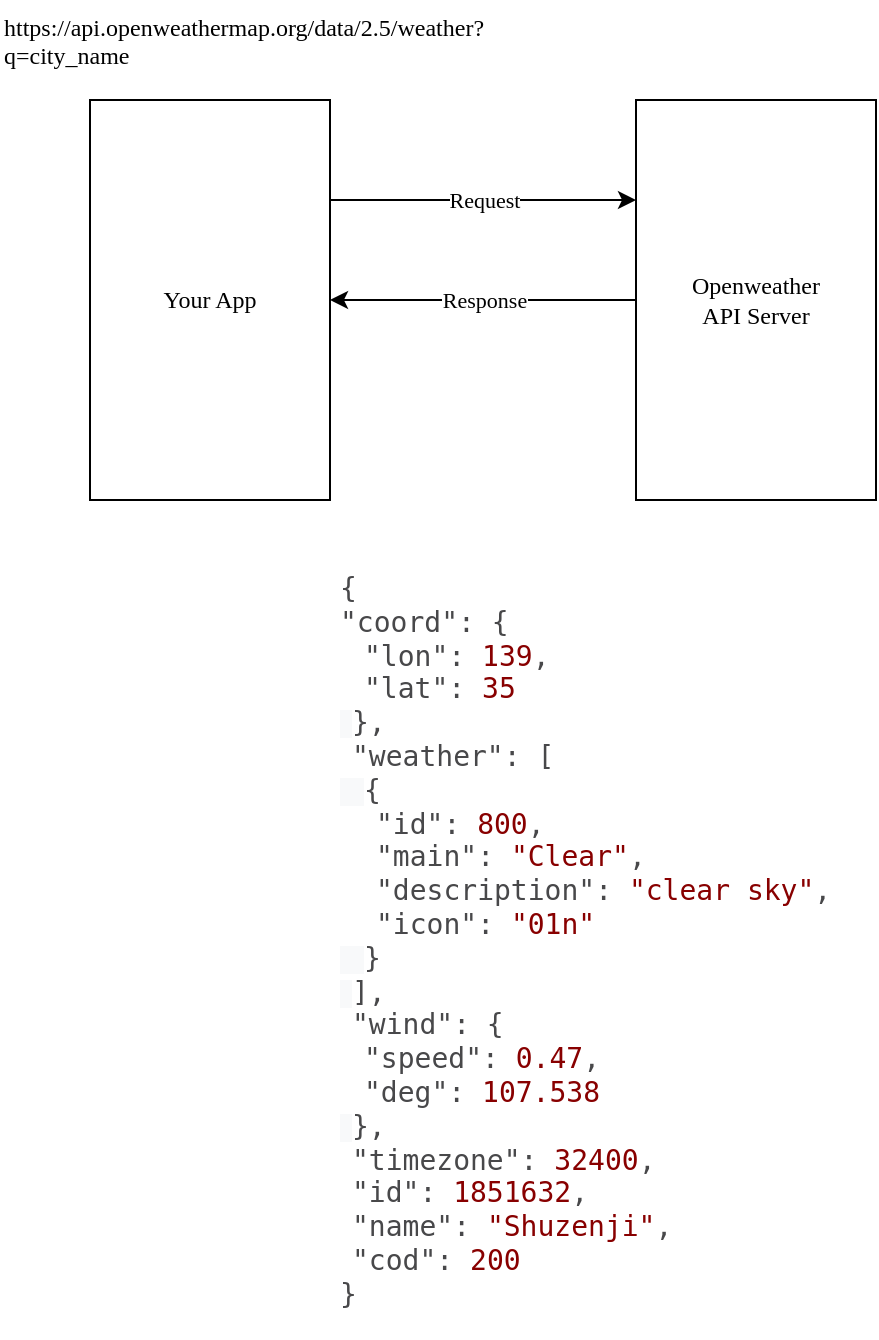 <mxfile version="16.5.2" type="device"><diagram id="uNcLB6y0tn6-iU9Ttsb1" name="Page-1"><mxGraphModel dx="2307" dy="1287" grid="1" gridSize="10" guides="1" tooltips="1" connect="1" arrows="1" fold="1" page="1" pageScale="1" pageWidth="827" pageHeight="1169" math="0" shadow="0"><root><mxCell id="0"/><mxCell id="1" parent="0"/><mxCell id="2PF_vob-Z4jA8gkE7g6v-3" value="Request" style="edgeStyle=orthogonalEdgeStyle;rounded=0;orthogonalLoop=1;jettySize=auto;html=1;exitX=1;exitY=0.25;exitDx=0;exitDy=0;entryX=0;entryY=0.25;entryDx=0;entryDy=0;fontFamily=Verdana;" edge="1" parent="1" source="yqjDtEkY5bziCPFp68pg-2" target="2PF_vob-Z4jA8gkE7g6v-1"><mxGeometry relative="1" as="geometry"/></mxCell><mxCell id="yqjDtEkY5bziCPFp68pg-2" value="Your App" style="rounded=0;whiteSpace=wrap;html=1;fontFamily=Verdana;" parent="1" vertex="1"><mxGeometry x="240" y="300" width="120" height="200" as="geometry"/></mxCell><mxCell id="2PF_vob-Z4jA8gkE7g6v-4" value="Response" style="edgeStyle=orthogonalEdgeStyle;rounded=0;orthogonalLoop=1;jettySize=auto;html=1;entryX=1;entryY=0.5;entryDx=0;entryDy=0;fontFamily=Verdana;" edge="1" parent="1" source="2PF_vob-Z4jA8gkE7g6v-1" target="yqjDtEkY5bziCPFp68pg-2"><mxGeometry relative="1" as="geometry"/></mxCell><mxCell id="2PF_vob-Z4jA8gkE7g6v-1" value="Openweather&lt;br&gt;API Server" style="rounded=0;whiteSpace=wrap;html=1;fontFamily=Verdana;" vertex="1" parent="1"><mxGeometry x="513" y="300" width="120" height="200" as="geometry"/></mxCell><UserObject label="https://api.openweathermap.org/data/2.5/weather?q=city_name" link="https://api.openweathermap.org/data/2.5/weather?q=city_name" id="2PF_vob-Z4jA8gkE7g6v-2"><mxCell style="text;whiteSpace=wrap;html=1;fontFamily=Verdana;" vertex="1" parent="1"><mxGeometry x="195" y="250" width="210" height="40" as="geometry"/></mxCell></UserObject><mxCell id="2PF_vob-Z4jA8gkE7g6v-5" value="&lt;span style=&quot;color: rgb(72 , 72 , 74) ; font-family: monospace ; font-size: 14px ; font-style: normal ; font-weight: 400 ; letter-spacing: normal ; text-indent: 0px ; text-transform: none ; word-spacing: 0px ; background-color: rgb(255 , 255 , 255) ; display: inline ; float: none&quot;&gt;{&lt;br&gt;&lt;/span&gt;&lt;span class=&quot;hljs-attr&quot; style=&quot;box-sizing: border-box ; color: rgb(72 , 72 , 74) ; font-family: monospace ; font-size: 14px ; font-style: normal ; font-weight: 400 ; letter-spacing: normal ; text-indent: 0px ; text-transform: none ; word-spacing: 0px&quot;&gt;&quot;coord&quot;&lt;/span&gt;&lt;span style=&quot;color: rgb(72 , 72 , 74) ; font-family: monospace ; font-size: 14px ; font-style: normal ; font-weight: 400 ; letter-spacing: normal ; text-indent: 0px ; text-transform: none ; word-spacing: 0px ; display: inline ; float: none&quot;&gt;&lt;span style=&quot;background-color: rgb(255 , 255 , 255)&quot;&gt;: {&lt;br&gt;&lt;/span&gt;&lt;/span&gt;&lt;span class=&quot;hljs-attr&quot; style=&quot;box-sizing: border-box ; color: rgb(72 , 72 , 74) ; font-family: monospace ; font-size: 14px ; font-style: normal ; font-weight: 400 ; letter-spacing: normal ; text-indent: 0px ; text-transform: none ; word-spacing: 0px&quot;&gt;&lt;span style=&quot;color: rgb(0 , 0 , 0) ; font-family: &amp;#34;verdana&amp;#34; ; font-size: 12px&quot;&gt;&amp;nbsp; &amp;nbsp;&amp;nbsp;&lt;/span&gt;&quot;lon&quot;&lt;/span&gt;&lt;span style=&quot;color: rgb(72 , 72 , 74) ; font-family: monospace ; font-size: 14px ; font-style: normal ; font-weight: 400 ; letter-spacing: normal ; text-indent: 0px ; text-transform: none ; word-spacing: 0px ; background-color: rgb(255 , 255 , 255) ; display: inline ; float: none&quot;&gt;: &lt;/span&gt;&lt;span class=&quot;hljs-number&quot; style=&quot;box-sizing: border-box ; color: rgb(136 , 0 , 0) ; font-family: monospace ; font-size: 14px ; font-style: normal ; font-weight: 400 ; letter-spacing: normal ; text-indent: 0px ; text-transform: none ; word-spacing: 0px&quot;&gt;139&lt;/span&gt;&lt;span style=&quot;color: rgb(72 , 72 , 74) ; font-family: monospace ; font-size: 14px ; font-style: normal ; font-weight: 400 ; letter-spacing: normal ; text-indent: 0px ; text-transform: none ; word-spacing: 0px ; background-color: rgb(255 , 255 , 255) ; display: inline ; float: none&quot;&gt;,&lt;br&gt;&lt;/span&gt;&lt;span class=&quot;hljs-attr&quot; style=&quot;box-sizing: border-box ; color: rgb(72 , 72 , 74) ; font-family: monospace ; font-size: 14px ; font-style: normal ; font-weight: 400 ; letter-spacing: normal ; text-indent: 0px ; text-transform: none ; word-spacing: 0px&quot;&gt;&lt;span style=&quot;color: rgb(0 , 0 , 0) ; font-family: &amp;#34;verdana&amp;#34; ; font-size: 12px&quot;&gt;&amp;nbsp; &amp;nbsp;&amp;nbsp;&lt;/span&gt;&quot;lat&quot;&lt;/span&gt;&lt;span style=&quot;color: rgb(72 , 72 , 74) ; font-family: monospace ; font-size: 14px ; font-style: normal ; font-weight: 400 ; letter-spacing: normal ; text-indent: 0px ; text-transform: none ; word-spacing: 0px ; background-color: rgb(255 , 255 , 255) ; display: inline ; float: none&quot;&gt;: &lt;/span&gt;&lt;span class=&quot;hljs-number&quot; style=&quot;box-sizing: border-box ; color: rgb(136 , 0 , 0) ; font-family: monospace ; font-size: 14px ; font-style: normal ; font-weight: 400 ; letter-spacing: normal ; text-indent: 0px ; text-transform: none ; word-spacing: 0px&quot;&gt;35&lt;br&gt;&lt;/span&gt;&lt;span style=&quot;color: rgb(72 , 72 , 74) ; font-family: monospace ; font-size: 14px ; font-style: normal ; font-weight: 400 ; letter-spacing: normal ; text-indent: 0px ; text-transform: none ; word-spacing: 0px ; background-color: rgb(255 , 255 , 255) ; display: inline ; float: none&quot;&gt;&lt;span style=&quot;color: rgb(0 , 0 , 0) ; font-family: &amp;#34;verdana&amp;#34; ; font-size: 12px ; background-color: rgb(248 , 249 , 250)&quot;&gt;&amp;nbsp;&amp;nbsp;&lt;/span&gt;},&lt;br&gt;     &lt;/span&gt;&lt;span class=&quot;hljs-attr&quot; style=&quot;box-sizing: border-box ; color: rgb(72 , 72 , 74) ; font-family: monospace ; font-size: 14px ; font-style: normal ; font-weight: 400 ; letter-spacing: normal ; text-indent: 0px ; text-transform: none ; word-spacing: 0px&quot;&gt;&lt;span style=&quot;color: rgb(0 , 0 , 0) ; font-family: &amp;#34;verdana&amp;#34; ; font-size: 12px&quot;&gt;&amp;nbsp;&amp;nbsp;&lt;/span&gt;&quot;weather&quot;&lt;/span&gt;&lt;span style=&quot;color: rgb(72 , 72 , 74) ; font-family: monospace ; font-size: 14px ; font-style: normal ; font-weight: 400 ; letter-spacing: normal ; text-indent: 0px ; text-transform: none ; word-spacing: 0px ; background-color: rgb(255 , 255 , 255) ; display: inline ; float: none&quot;&gt;: [&lt;br&gt;&lt;span style=&quot;color: rgb(0 , 0 , 0) ; font-family: &amp;#34;verdana&amp;#34; ; font-size: 12px ; background-color: rgb(248 , 249 , 250)&quot;&gt;&amp;nbsp; &amp;nbsp;&amp;nbsp;&lt;/span&gt;{&lt;br&gt;&lt;/span&gt;&lt;span class=&quot;hljs-attr&quot; style=&quot;box-sizing: border-box ; color: rgb(72 , 72 , 74) ; font-family: monospace ; font-size: 14px ; font-style: normal ; font-weight: 400 ; letter-spacing: normal ; text-indent: 0px ; text-transform: none ; word-spacing: 0px&quot;&gt;&lt;span style=&quot;color: rgb(0 , 0 , 0) ; font-family: &amp;#34;verdana&amp;#34; ; font-size: 12px&quot;&gt;&amp;nbsp; &amp;nbsp; &amp;nbsp;&amp;nbsp;&lt;/span&gt;&quot;id&quot;&lt;/span&gt;&lt;span style=&quot;color: rgb(72 , 72 , 74) ; font-family: monospace ; font-size: 14px ; font-style: normal ; font-weight: 400 ; letter-spacing: normal ; text-indent: 0px ; text-transform: none ; word-spacing: 0px ; background-color: rgb(255 , 255 , 255) ; display: inline ; float: none&quot;&gt;: &lt;/span&gt;&lt;span class=&quot;hljs-number&quot; style=&quot;box-sizing: border-box ; color: rgb(136 , 0 , 0) ; font-family: monospace ; font-size: 14px ; font-style: normal ; font-weight: 400 ; letter-spacing: normal ; text-indent: 0px ; text-transform: none ; word-spacing: 0px&quot;&gt;800&lt;/span&gt;&lt;span style=&quot;color: rgb(72 , 72 , 74) ; font-family: monospace ; font-size: 14px ; font-style: normal ; font-weight: 400 ; letter-spacing: normal ; text-indent: 0px ; text-transform: none ; word-spacing: 0px ; background-color: rgb(255 , 255 , 255) ; display: inline ; float: none&quot;&gt;,&lt;br&gt;&lt;/span&gt;&lt;span class=&quot;hljs-attr&quot; style=&quot;box-sizing: border-box ; color: rgb(72 , 72 , 74) ; font-family: monospace ; font-size: 14px ; font-style: normal ; font-weight: 400 ; letter-spacing: normal ; text-indent: 0px ; text-transform: none ; word-spacing: 0px&quot;&gt;&lt;span style=&quot;color: rgb(0 , 0 , 0) ; font-family: &amp;#34;verdana&amp;#34; ; font-size: 12px&quot;&gt;&amp;nbsp; &amp;nbsp; &amp;nbsp;&amp;nbsp;&lt;/span&gt;&quot;main&quot;&lt;/span&gt;&lt;span style=&quot;color: rgb(72 , 72 , 74) ; font-family: monospace ; font-size: 14px ; font-style: normal ; font-weight: 400 ; letter-spacing: normal ; text-indent: 0px ; text-transform: none ; word-spacing: 0px ; background-color: rgb(255 , 255 , 255) ; display: inline ; float: none&quot;&gt;: &lt;/span&gt;&lt;span class=&quot;hljs-string&quot; style=&quot;box-sizing: border-box ; color: rgb(136 , 0 , 0) ; font-family: monospace ; font-size: 14px ; font-style: normal ; font-weight: 400 ; letter-spacing: normal ; text-indent: 0px ; text-transform: none ; word-spacing: 0px&quot;&gt;&quot;Clear&quot;&lt;/span&gt;&lt;span style=&quot;color: rgb(72 , 72 , 74) ; font-family: monospace ; font-size: 14px ; font-style: normal ; font-weight: 400 ; letter-spacing: normal ; text-indent: 0px ; text-transform: none ; word-spacing: 0px ; background-color: rgb(255 , 255 , 255) ; display: inline ; float: none&quot;&gt;,&lt;br&gt;&lt;/span&gt;&lt;span class=&quot;hljs-attr&quot; style=&quot;box-sizing: border-box ; color: rgb(72 , 72 , 74) ; font-family: monospace ; font-size: 14px ; font-style: normal ; font-weight: 400 ; letter-spacing: normal ; text-indent: 0px ; text-transform: none ; word-spacing: 0px&quot;&gt;&lt;span style=&quot;color: rgb(0 , 0 , 0) ; font-family: &amp;#34;verdana&amp;#34; ; font-size: 12px&quot;&gt;&amp;nbsp; &amp;nbsp; &amp;nbsp;&amp;nbsp;&lt;/span&gt;&quot;description&quot;&lt;/span&gt;&lt;span style=&quot;color: rgb(72 , 72 , 74) ; font-family: monospace ; font-size: 14px ; font-style: normal ; font-weight: 400 ; letter-spacing: normal ; text-indent: 0px ; text-transform: none ; word-spacing: 0px ; background-color: rgb(255 , 255 , 255) ; display: inline ; float: none&quot;&gt;: &lt;/span&gt;&lt;span class=&quot;hljs-string&quot; style=&quot;box-sizing: border-box ; color: rgb(136 , 0 , 0) ; font-family: monospace ; font-size: 14px ; font-style: normal ; font-weight: 400 ; letter-spacing: normal ; text-indent: 0px ; text-transform: none ; word-spacing: 0px&quot;&gt;&quot;clear sky&quot;&lt;/span&gt;&lt;span style=&quot;color: rgb(72 , 72 , 74) ; font-family: monospace ; font-size: 14px ; font-style: normal ; font-weight: 400 ; letter-spacing: normal ; text-indent: 0px ; text-transform: none ; word-spacing: 0px ; background-color: rgb(255 , 255 , 255) ; display: inline ; float: none&quot;&gt;,&lt;br&gt;&lt;/span&gt;&lt;span class=&quot;hljs-attr&quot; style=&quot;box-sizing: border-box ; color: rgb(72 , 72 , 74) ; font-family: monospace ; font-size: 14px ; font-style: normal ; font-weight: 400 ; letter-spacing: normal ; text-indent: 0px ; text-transform: none ; word-spacing: 0px&quot;&gt;&lt;span style=&quot;color: rgb(0 , 0 , 0) ; font-family: &amp;#34;verdana&amp;#34; ; font-size: 12px&quot;&gt;&amp;nbsp; &amp;nbsp; &amp;nbsp;&amp;nbsp;&lt;/span&gt;&quot;icon&quot;&lt;/span&gt;&lt;span style=&quot;color: rgb(72 , 72 , 74) ; font-family: monospace ; font-size: 14px ; font-style: normal ; font-weight: 400 ; letter-spacing: normal ; text-indent: 0px ; text-transform: none ; word-spacing: 0px ; background-color: rgb(255 , 255 , 255) ; display: inline ; float: none&quot;&gt;: &lt;/span&gt;&lt;span class=&quot;hljs-string&quot; style=&quot;box-sizing: border-box ; color: rgb(136 , 0 , 0) ; font-family: monospace ; font-size: 14px ; font-style: normal ; font-weight: 400 ; letter-spacing: normal ; text-indent: 0px ; text-transform: none ; word-spacing: 0px&quot;&gt;&quot;01n&quot;&lt;/span&gt;&lt;span style=&quot;color: rgb(72 , 72 , 74) ; font-family: monospace ; font-size: 14px ; font-style: normal ; font-weight: 400 ; letter-spacing: normal ; text-indent: 0px ; text-transform: none ; word-spacing: 0px ; background-color: rgb(255 , 255 , 255) ; display: inline ; float: none&quot;&gt;&lt;br&gt;&lt;span style=&quot;color: rgb(0 , 0 , 0) ; font-family: &amp;#34;verdana&amp;#34; ; font-size: 12px ; background-color: rgb(248 , 249 , 250)&quot;&gt;&amp;nbsp; &amp;nbsp;&amp;nbsp;&lt;/span&gt;}&lt;br&gt;&lt;span style=&quot;color: rgb(0 , 0 , 0) ; font-family: &amp;#34;verdana&amp;#34; ; font-size: 12px ; background-color: rgb(248 , 249 , 250)&quot;&gt;&amp;nbsp;&amp;nbsp;&lt;/span&gt;],&lt;/span&gt;&lt;span style=&quot;color: rgb(72 , 72 , 74) ; font-family: monospace ; font-size: 14px ; font-style: normal ; font-weight: 400 ; letter-spacing: normal ; text-indent: 0px ; text-transform: none ; word-spacing: 0px ; background-color: rgb(255 , 255 , 255) ; display: inline ; float: none&quot;&gt;&lt;br&gt;&lt;/span&gt;&lt;span class=&quot;hljs-attr&quot; style=&quot;box-sizing: border-box ; color: rgb(72 , 72 , 74) ; font-family: monospace ; font-size: 14px ; font-style: normal ; font-weight: 400 ; letter-spacing: normal ; text-indent: 0px ; text-transform: none ; word-spacing: 0px&quot;&gt;&lt;span style=&quot;color: rgb(0 , 0 , 0) ; font-family: &amp;#34;verdana&amp;#34; ; font-size: 12px&quot;&gt;&amp;nbsp;&amp;nbsp;&lt;/span&gt;&quot;wind&quot;&lt;/span&gt;&lt;span style=&quot;color: rgb(72 , 72 , 74) ; font-family: monospace ; font-size: 14px ; font-style: normal ; font-weight: 400 ; letter-spacing: normal ; text-indent: 0px ; text-transform: none ; word-spacing: 0px ; background-color: rgb(255 , 255 , 255) ; display: inline ; float: none&quot;&gt;: {&lt;br&gt;&lt;/span&gt;&lt;span class=&quot;hljs-attr&quot; style=&quot;box-sizing: border-box ; color: rgb(72 , 72 , 74) ; font-family: monospace ; font-size: 14px ; font-style: normal ; font-weight: 400 ; letter-spacing: normal ; text-indent: 0px ; text-transform: none ; word-spacing: 0px&quot;&gt;&lt;span style=&quot;color: rgb(0 , 0 , 0) ; font-family: &amp;#34;verdana&amp;#34; ; font-size: 12px&quot;&gt;&amp;nbsp; &amp;nbsp;&amp;nbsp;&lt;/span&gt;&quot;speed&quot;&lt;/span&gt;&lt;span style=&quot;color: rgb(72 , 72 , 74) ; font-family: monospace ; font-size: 14px ; font-style: normal ; font-weight: 400 ; letter-spacing: normal ; text-indent: 0px ; text-transform: none ; word-spacing: 0px ; background-color: rgb(255 , 255 , 255) ; display: inline ; float: none&quot;&gt;: &lt;/span&gt;&lt;span class=&quot;hljs-number&quot; style=&quot;box-sizing: border-box ; color: rgb(136 , 0 , 0) ; font-family: monospace ; font-size: 14px ; font-style: normal ; font-weight: 400 ; letter-spacing: normal ; text-indent: 0px ; text-transform: none ; word-spacing: 0px&quot;&gt;0.47&lt;/span&gt;&lt;span style=&quot;color: rgb(72 , 72 , 74) ; font-family: monospace ; font-size: 14px ; font-style: normal ; font-weight: 400 ; letter-spacing: normal ; text-indent: 0px ; text-transform: none ; word-spacing: 0px ; background-color: rgb(255 , 255 , 255) ; display: inline ; float: none&quot;&gt;,&lt;br&gt;&lt;/span&gt;&lt;span class=&quot;hljs-attr&quot; style=&quot;box-sizing: border-box ; color: rgb(72 , 72 , 74) ; font-family: monospace ; font-size: 14px ; font-style: normal ; font-weight: 400 ; letter-spacing: normal ; text-indent: 0px ; text-transform: none ; word-spacing: 0px&quot;&gt;&lt;span style=&quot;color: rgb(0 , 0 , 0) ; font-family: &amp;#34;verdana&amp;#34; ; font-size: 12px&quot;&gt;&amp;nbsp; &amp;nbsp;&amp;nbsp;&lt;/span&gt;&quot;deg&quot;&lt;/span&gt;&lt;span style=&quot;color: rgb(72 , 72 , 74) ; font-family: monospace ; font-size: 14px ; font-style: normal ; font-weight: 400 ; letter-spacing: normal ; text-indent: 0px ; text-transform: none ; word-spacing: 0px ; background-color: rgb(255 , 255 , 255) ; display: inline ; float: none&quot;&gt;: &lt;/span&gt;&lt;span class=&quot;hljs-number&quot; style=&quot;box-sizing: border-box ; color: rgb(136 , 0 , 0) ; font-family: monospace ; font-size: 14px ; font-style: normal ; font-weight: 400 ; letter-spacing: normal ; text-indent: 0px ; text-transform: none ; word-spacing: 0px&quot;&gt;107.538&lt;/span&gt;&lt;span style=&quot;color: rgb(72 , 72 , 74) ; font-family: monospace ; font-size: 14px ; font-style: normal ; font-weight: 400 ; letter-spacing: normal ; text-indent: 0px ; text-transform: none ; word-spacing: 0px ; background-color: rgb(255 , 255 , 255) ; display: inline ; float: none&quot;&gt;&lt;br&gt;&lt;span style=&quot;color: rgb(0 , 0 , 0) ; font-family: &amp;#34;verdana&amp;#34; ; font-size: 12px ; background-color: rgb(248 , 249 , 250)&quot;&gt;&amp;nbsp;&amp;nbsp;&lt;/span&gt;},&lt;/span&gt;&lt;span style=&quot;color: rgb(72 , 72 , 74) ; font-family: monospace ; font-size: 14px ; font-style: normal ; font-weight: 400 ; letter-spacing: normal ; text-indent: 0px ; text-transform: none ; word-spacing: 0px ; background-color: rgb(255 , 255 , 255) ; display: inline ; float: none&quot;&gt;&lt;br&gt;&lt;/span&gt;&lt;span class=&quot;hljs-attr&quot; style=&quot;box-sizing: border-box ; color: rgb(72 , 72 , 74) ; font-family: monospace ; font-size: 14px ; font-style: normal ; font-weight: 400 ; letter-spacing: normal ; text-indent: 0px ; text-transform: none ; word-spacing: 0px&quot;&gt;&lt;span style=&quot;color: rgb(0 , 0 , 0) ; font-family: &amp;#34;verdana&amp;#34; ; font-size: 12px&quot;&gt;&amp;nbsp;&amp;nbsp;&lt;/span&gt;&quot;timezone&quot;&lt;/span&gt;&lt;span style=&quot;color: rgb(72 , 72 , 74) ; font-family: monospace ; font-size: 14px ; font-style: normal ; font-weight: 400 ; letter-spacing: normal ; text-indent: 0px ; text-transform: none ; word-spacing: 0px ; background-color: rgb(255 , 255 , 255) ; display: inline ; float: none&quot;&gt;: &lt;/span&gt;&lt;span class=&quot;hljs-number&quot; style=&quot;box-sizing: border-box ; color: rgb(136 , 0 , 0) ; font-family: monospace ; font-size: 14px ; font-style: normal ; font-weight: 400 ; letter-spacing: normal ; text-indent: 0px ; text-transform: none ; word-spacing: 0px&quot;&gt;32400&lt;/span&gt;&lt;span style=&quot;color: rgb(72 , 72 , 74) ; font-family: monospace ; font-size: 14px ; font-style: normal ; font-weight: 400 ; letter-spacing: normal ; text-indent: 0px ; text-transform: none ; word-spacing: 0px ; background-color: rgb(255 , 255 , 255) ; display: inline ; float: none&quot;&gt;,&lt;br&gt;&lt;/span&gt;&lt;span class=&quot;hljs-attr&quot; style=&quot;box-sizing: border-box ; color: rgb(72 , 72 , 74) ; font-family: monospace ; font-size: 14px ; font-style: normal ; font-weight: 400 ; letter-spacing: normal ; text-indent: 0px ; text-transform: none ; word-spacing: 0px&quot;&gt;&lt;span style=&quot;color: rgb(0 , 0 , 0) ; font-family: &amp;#34;verdana&amp;#34; ; font-size: 12px&quot;&gt;&amp;nbsp;&amp;nbsp;&lt;/span&gt;&quot;id&quot;&lt;/span&gt;&lt;span style=&quot;color: rgb(72 , 72 , 74) ; font-family: monospace ; font-size: 14px ; font-style: normal ; font-weight: 400 ; letter-spacing: normal ; text-indent: 0px ; text-transform: none ; word-spacing: 0px ; background-color: rgb(255 , 255 , 255) ; display: inline ; float: none&quot;&gt;: &lt;/span&gt;&lt;span class=&quot;hljs-number&quot; style=&quot;box-sizing: border-box ; color: rgb(136 , 0 , 0) ; font-family: monospace ; font-size: 14px ; font-style: normal ; font-weight: 400 ; letter-spacing: normal ; text-indent: 0px ; text-transform: none ; word-spacing: 0px&quot;&gt;1851632&lt;/span&gt;&lt;span style=&quot;color: rgb(72 , 72 , 74) ; font-family: monospace ; font-size: 14px ; font-style: normal ; font-weight: 400 ; letter-spacing: normal ; text-indent: 0px ; text-transform: none ; word-spacing: 0px ; background-color: rgb(255 , 255 , 255) ; display: inline ; float: none&quot;&gt;,&lt;br&gt;&lt;/span&gt;&lt;span class=&quot;hljs-attr&quot; style=&quot;box-sizing: border-box ; color: rgb(72 , 72 , 74) ; font-family: monospace ; font-size: 14px ; font-style: normal ; font-weight: 400 ; letter-spacing: normal ; text-indent: 0px ; text-transform: none ; word-spacing: 0px&quot;&gt;&lt;span style=&quot;color: rgb(0 , 0 , 0) ; font-family: &amp;#34;verdana&amp;#34; ; font-size: 12px&quot;&gt;&amp;nbsp;&amp;nbsp;&lt;/span&gt;&quot;name&quot;&lt;/span&gt;&lt;span style=&quot;color: rgb(72 , 72 , 74) ; font-family: monospace ; font-size: 14px ; font-style: normal ; font-weight: 400 ; letter-spacing: normal ; text-indent: 0px ; text-transform: none ; word-spacing: 0px ; background-color: rgb(255 , 255 , 255) ; display: inline ; float: none&quot;&gt;: &lt;/span&gt;&lt;span class=&quot;hljs-string&quot; style=&quot;box-sizing: border-box ; color: rgb(136 , 0 , 0) ; font-family: monospace ; font-size: 14px ; font-style: normal ; font-weight: 400 ; letter-spacing: normal ; text-indent: 0px ; text-transform: none ; word-spacing: 0px&quot;&gt;&quot;Shuzenji&quot;&lt;/span&gt;&lt;span style=&quot;color: rgb(72 , 72 , 74) ; font-family: monospace ; font-size: 14px ; font-style: normal ; font-weight: 400 ; letter-spacing: normal ; text-indent: 0px ; text-transform: none ; word-spacing: 0px ; background-color: rgb(255 , 255 , 255) ; display: inline ; float: none&quot;&gt;,&lt;br&gt;&lt;/span&gt;&lt;span class=&quot;hljs-attr&quot; style=&quot;box-sizing: border-box ; color: rgb(72 , 72 , 74) ; font-family: monospace ; font-size: 14px ; font-style: normal ; font-weight: 400 ; letter-spacing: normal ; text-indent: 0px ; text-transform: none ; word-spacing: 0px&quot;&gt;&lt;span style=&quot;color: rgb(0 , 0 , 0) ; font-family: &amp;#34;verdana&amp;#34; ; font-size: 12px&quot;&gt;&amp;nbsp;&amp;nbsp;&lt;/span&gt;&quot;cod&quot;&lt;/span&gt;&lt;span style=&quot;color: rgb(72 , 72 , 74) ; font-family: monospace ; font-size: 14px ; font-style: normal ; font-weight: 400 ; letter-spacing: normal ; text-indent: 0px ; text-transform: none ; word-spacing: 0px ; background-color: rgb(255 , 255 , 255) ; display: inline ; float: none&quot;&gt;: &lt;/span&gt;&lt;span class=&quot;hljs-number&quot; style=&quot;box-sizing: border-box ; color: rgb(136 , 0 , 0) ; font-family: monospace ; font-size: 14px ; font-style: normal ; font-weight: 400 ; letter-spacing: normal ; text-indent: 0px ; text-transform: none ; word-spacing: 0px&quot;&gt;200&lt;/span&gt;&lt;span style=&quot;color: rgb(72 , 72 , 74) ; font-family: monospace ; font-size: 14px ; font-style: normal ; font-weight: 400 ; letter-spacing: normal ; text-indent: 0px ; text-transform: none ; word-spacing: 0px ; background-color: rgb(255 , 255 , 255) ; display: inline ; float: none&quot;&gt;&lt;br&gt;     }&lt;/span&gt;" style="text;whiteSpace=wrap;html=1;fontFamily=Verdana;" vertex="1" parent="1"><mxGeometry x="363" y="529" width="270" height="390" as="geometry"/></mxCell></root></mxGraphModel></diagram></mxfile>